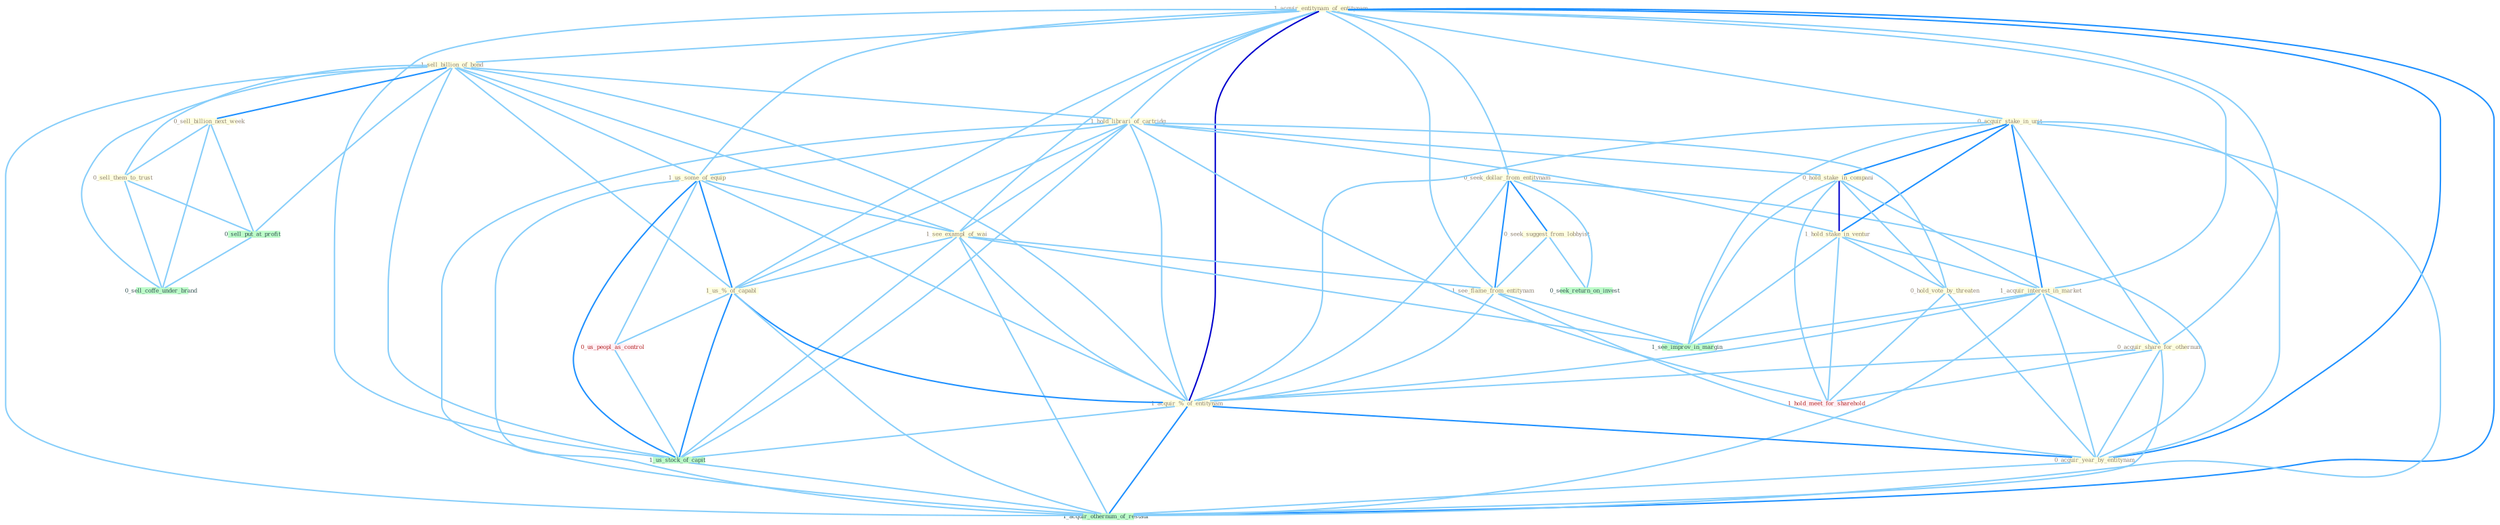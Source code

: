 Graph G{ 
    node
    [shape=polygon,style=filled,width=.5,height=.06,color="#BDFCC9",fixedsize=true,fontsize=4,
    fontcolor="#2f4f4f"];
    {node
    [color="#ffffe0", fontcolor="#8b7d6b"] "1_acquir_entitynam_of_entitynam " "1_sell_billion_of_bond " "0_seek_dollar_from_entitynam " "0_acquir_stake_in_unit " "0_seek_suggest_from_lobbyist " "1_hold_librari_of_cartridg " "1_us_some_of_equip " "1_see_exampl_of_wai " "1_see_flame_from_entitynam " "0_hold_stake_in_compani " "1_hold_stake_in_ventur " "0_sell_billion_next_week " "0_hold_vote_by_threaten " "1_acquir_interest_in_market " "0_acquir_share_for_othernum " "1_us_%_of_capabl " "0_sell_them_to_trust " "1_acquir_%_of_entitynam " "0_acquir_year_by_entitynam "}
{node [color="#fff0f5", fontcolor="#b22222"] "0_us_peopl_as_control " "1_hold_meet_for_sharehold "}
edge [color="#B0E2FF"];

	"1_acquir_entitynam_of_entitynam " -- "1_sell_billion_of_bond " [w="1", color="#87cefa" ];
	"1_acquir_entitynam_of_entitynam " -- "0_seek_dollar_from_entitynam " [w="1", color="#87cefa" ];
	"1_acquir_entitynam_of_entitynam " -- "0_acquir_stake_in_unit " [w="1", color="#87cefa" ];
	"1_acquir_entitynam_of_entitynam " -- "1_hold_librari_of_cartridg " [w="1", color="#87cefa" ];
	"1_acquir_entitynam_of_entitynam " -- "1_us_some_of_equip " [w="1", color="#87cefa" ];
	"1_acquir_entitynam_of_entitynam " -- "1_see_exampl_of_wai " [w="1", color="#87cefa" ];
	"1_acquir_entitynam_of_entitynam " -- "1_see_flame_from_entitynam " [w="1", color="#87cefa" ];
	"1_acquir_entitynam_of_entitynam " -- "1_acquir_interest_in_market " [w="1", color="#87cefa" ];
	"1_acquir_entitynam_of_entitynam " -- "0_acquir_share_for_othernum " [w="1", color="#87cefa" ];
	"1_acquir_entitynam_of_entitynam " -- "1_us_%_of_capabl " [w="1", color="#87cefa" ];
	"1_acquir_entitynam_of_entitynam " -- "1_acquir_%_of_entitynam " [w="3", color="#0000cd" , len=0.6];
	"1_acquir_entitynam_of_entitynam " -- "0_acquir_year_by_entitynam " [w="2", color="#1e90ff" , len=0.8];
	"1_acquir_entitynam_of_entitynam " -- "1_us_stock_of_capit " [w="1", color="#87cefa" ];
	"1_acquir_entitynam_of_entitynam " -- "1_acquir_othernum_of_restaur " [w="2", color="#1e90ff" , len=0.8];
	"1_sell_billion_of_bond " -- "1_hold_librari_of_cartridg " [w="1", color="#87cefa" ];
	"1_sell_billion_of_bond " -- "1_us_some_of_equip " [w="1", color="#87cefa" ];
	"1_sell_billion_of_bond " -- "1_see_exampl_of_wai " [w="1", color="#87cefa" ];
	"1_sell_billion_of_bond " -- "0_sell_billion_next_week " [w="2", color="#1e90ff" , len=0.8];
	"1_sell_billion_of_bond " -- "1_us_%_of_capabl " [w="1", color="#87cefa" ];
	"1_sell_billion_of_bond " -- "0_sell_them_to_trust " [w="1", color="#87cefa" ];
	"1_sell_billion_of_bond " -- "1_acquir_%_of_entitynam " [w="1", color="#87cefa" ];
	"1_sell_billion_of_bond " -- "0_sell_put_at_profit " [w="1", color="#87cefa" ];
	"1_sell_billion_of_bond " -- "1_us_stock_of_capit " [w="1", color="#87cefa" ];
	"1_sell_billion_of_bond " -- "0_sell_coffe_under_brand " [w="1", color="#87cefa" ];
	"1_sell_billion_of_bond " -- "1_acquir_othernum_of_restaur " [w="1", color="#87cefa" ];
	"0_seek_dollar_from_entitynam " -- "0_seek_suggest_from_lobbyist " [w="2", color="#1e90ff" , len=0.8];
	"0_seek_dollar_from_entitynam " -- "1_see_flame_from_entitynam " [w="2", color="#1e90ff" , len=0.8];
	"0_seek_dollar_from_entitynam " -- "1_acquir_%_of_entitynam " [w="1", color="#87cefa" ];
	"0_seek_dollar_from_entitynam " -- "0_acquir_year_by_entitynam " [w="1", color="#87cefa" ];
	"0_seek_dollar_from_entitynam " -- "0_seek_return_on_invest " [w="1", color="#87cefa" ];
	"0_acquir_stake_in_unit " -- "0_hold_stake_in_compani " [w="2", color="#1e90ff" , len=0.8];
	"0_acquir_stake_in_unit " -- "1_hold_stake_in_ventur " [w="2", color="#1e90ff" , len=0.8];
	"0_acquir_stake_in_unit " -- "1_acquir_interest_in_market " [w="2", color="#1e90ff" , len=0.8];
	"0_acquir_stake_in_unit " -- "0_acquir_share_for_othernum " [w="1", color="#87cefa" ];
	"0_acquir_stake_in_unit " -- "1_acquir_%_of_entitynam " [w="1", color="#87cefa" ];
	"0_acquir_stake_in_unit " -- "0_acquir_year_by_entitynam " [w="1", color="#87cefa" ];
	"0_acquir_stake_in_unit " -- "1_see_improv_in_margin " [w="1", color="#87cefa" ];
	"0_acquir_stake_in_unit " -- "1_acquir_othernum_of_restaur " [w="1", color="#87cefa" ];
	"0_seek_suggest_from_lobbyist " -- "1_see_flame_from_entitynam " [w="1", color="#87cefa" ];
	"0_seek_suggest_from_lobbyist " -- "0_seek_return_on_invest " [w="1", color="#87cefa" ];
	"1_hold_librari_of_cartridg " -- "1_us_some_of_equip " [w="1", color="#87cefa" ];
	"1_hold_librari_of_cartridg " -- "1_see_exampl_of_wai " [w="1", color="#87cefa" ];
	"1_hold_librari_of_cartridg " -- "0_hold_stake_in_compani " [w="1", color="#87cefa" ];
	"1_hold_librari_of_cartridg " -- "1_hold_stake_in_ventur " [w="1", color="#87cefa" ];
	"1_hold_librari_of_cartridg " -- "0_hold_vote_by_threaten " [w="1", color="#87cefa" ];
	"1_hold_librari_of_cartridg " -- "1_us_%_of_capabl " [w="1", color="#87cefa" ];
	"1_hold_librari_of_cartridg " -- "1_acquir_%_of_entitynam " [w="1", color="#87cefa" ];
	"1_hold_librari_of_cartridg " -- "1_us_stock_of_capit " [w="1", color="#87cefa" ];
	"1_hold_librari_of_cartridg " -- "1_hold_meet_for_sharehold " [w="1", color="#87cefa" ];
	"1_hold_librari_of_cartridg " -- "1_acquir_othernum_of_restaur " [w="1", color="#87cefa" ];
	"1_us_some_of_equip " -- "1_see_exampl_of_wai " [w="1", color="#87cefa" ];
	"1_us_some_of_equip " -- "1_us_%_of_capabl " [w="2", color="#1e90ff" , len=0.8];
	"1_us_some_of_equip " -- "1_acquir_%_of_entitynam " [w="1", color="#87cefa" ];
	"1_us_some_of_equip " -- "0_us_peopl_as_control " [w="1", color="#87cefa" ];
	"1_us_some_of_equip " -- "1_us_stock_of_capit " [w="2", color="#1e90ff" , len=0.8];
	"1_us_some_of_equip " -- "1_acquir_othernum_of_restaur " [w="1", color="#87cefa" ];
	"1_see_exampl_of_wai " -- "1_see_flame_from_entitynam " [w="1", color="#87cefa" ];
	"1_see_exampl_of_wai " -- "1_us_%_of_capabl " [w="1", color="#87cefa" ];
	"1_see_exampl_of_wai " -- "1_acquir_%_of_entitynam " [w="1", color="#87cefa" ];
	"1_see_exampl_of_wai " -- "1_us_stock_of_capit " [w="1", color="#87cefa" ];
	"1_see_exampl_of_wai " -- "1_see_improv_in_margin " [w="1", color="#87cefa" ];
	"1_see_exampl_of_wai " -- "1_acquir_othernum_of_restaur " [w="1", color="#87cefa" ];
	"1_see_flame_from_entitynam " -- "1_acquir_%_of_entitynam " [w="1", color="#87cefa" ];
	"1_see_flame_from_entitynam " -- "0_acquir_year_by_entitynam " [w="1", color="#87cefa" ];
	"1_see_flame_from_entitynam " -- "1_see_improv_in_margin " [w="1", color="#87cefa" ];
	"0_hold_stake_in_compani " -- "1_hold_stake_in_ventur " [w="3", color="#0000cd" , len=0.6];
	"0_hold_stake_in_compani " -- "0_hold_vote_by_threaten " [w="1", color="#87cefa" ];
	"0_hold_stake_in_compani " -- "1_acquir_interest_in_market " [w="1", color="#87cefa" ];
	"0_hold_stake_in_compani " -- "1_see_improv_in_margin " [w="1", color="#87cefa" ];
	"0_hold_stake_in_compani " -- "1_hold_meet_for_sharehold " [w="1", color="#87cefa" ];
	"1_hold_stake_in_ventur " -- "0_hold_vote_by_threaten " [w="1", color="#87cefa" ];
	"1_hold_stake_in_ventur " -- "1_acquir_interest_in_market " [w="1", color="#87cefa" ];
	"1_hold_stake_in_ventur " -- "1_see_improv_in_margin " [w="1", color="#87cefa" ];
	"1_hold_stake_in_ventur " -- "1_hold_meet_for_sharehold " [w="1", color="#87cefa" ];
	"0_sell_billion_next_week " -- "0_sell_them_to_trust " [w="1", color="#87cefa" ];
	"0_sell_billion_next_week " -- "0_sell_put_at_profit " [w="1", color="#87cefa" ];
	"0_sell_billion_next_week " -- "0_sell_coffe_under_brand " [w="1", color="#87cefa" ];
	"0_hold_vote_by_threaten " -- "0_acquir_year_by_entitynam " [w="1", color="#87cefa" ];
	"0_hold_vote_by_threaten " -- "1_hold_meet_for_sharehold " [w="1", color="#87cefa" ];
	"1_acquir_interest_in_market " -- "0_acquir_share_for_othernum " [w="1", color="#87cefa" ];
	"1_acquir_interest_in_market " -- "1_acquir_%_of_entitynam " [w="1", color="#87cefa" ];
	"1_acquir_interest_in_market " -- "0_acquir_year_by_entitynam " [w="1", color="#87cefa" ];
	"1_acquir_interest_in_market " -- "1_see_improv_in_margin " [w="1", color="#87cefa" ];
	"1_acquir_interest_in_market " -- "1_acquir_othernum_of_restaur " [w="1", color="#87cefa" ];
	"0_acquir_share_for_othernum " -- "1_acquir_%_of_entitynam " [w="1", color="#87cefa" ];
	"0_acquir_share_for_othernum " -- "0_acquir_year_by_entitynam " [w="1", color="#87cefa" ];
	"0_acquir_share_for_othernum " -- "1_hold_meet_for_sharehold " [w="1", color="#87cefa" ];
	"0_acquir_share_for_othernum " -- "1_acquir_othernum_of_restaur " [w="1", color="#87cefa" ];
	"1_us_%_of_capabl " -- "1_acquir_%_of_entitynam " [w="2", color="#1e90ff" , len=0.8];
	"1_us_%_of_capabl " -- "0_us_peopl_as_control " [w="1", color="#87cefa" ];
	"1_us_%_of_capabl " -- "1_us_stock_of_capit " [w="2", color="#1e90ff" , len=0.8];
	"1_us_%_of_capabl " -- "1_acquir_othernum_of_restaur " [w="1", color="#87cefa" ];
	"0_sell_them_to_trust " -- "0_sell_put_at_profit " [w="1", color="#87cefa" ];
	"0_sell_them_to_trust " -- "0_sell_coffe_under_brand " [w="1", color="#87cefa" ];
	"1_acquir_%_of_entitynam " -- "0_acquir_year_by_entitynam " [w="2", color="#1e90ff" , len=0.8];
	"1_acquir_%_of_entitynam " -- "1_us_stock_of_capit " [w="1", color="#87cefa" ];
	"1_acquir_%_of_entitynam " -- "1_acquir_othernum_of_restaur " [w="2", color="#1e90ff" , len=0.8];
	"0_acquir_year_by_entitynam " -- "1_acquir_othernum_of_restaur " [w="1", color="#87cefa" ];
	"0_us_peopl_as_control " -- "1_us_stock_of_capit " [w="1", color="#87cefa" ];
	"0_sell_put_at_profit " -- "0_sell_coffe_under_brand " [w="1", color="#87cefa" ];
	"1_us_stock_of_capit " -- "1_acquir_othernum_of_restaur " [w="1", color="#87cefa" ];
}